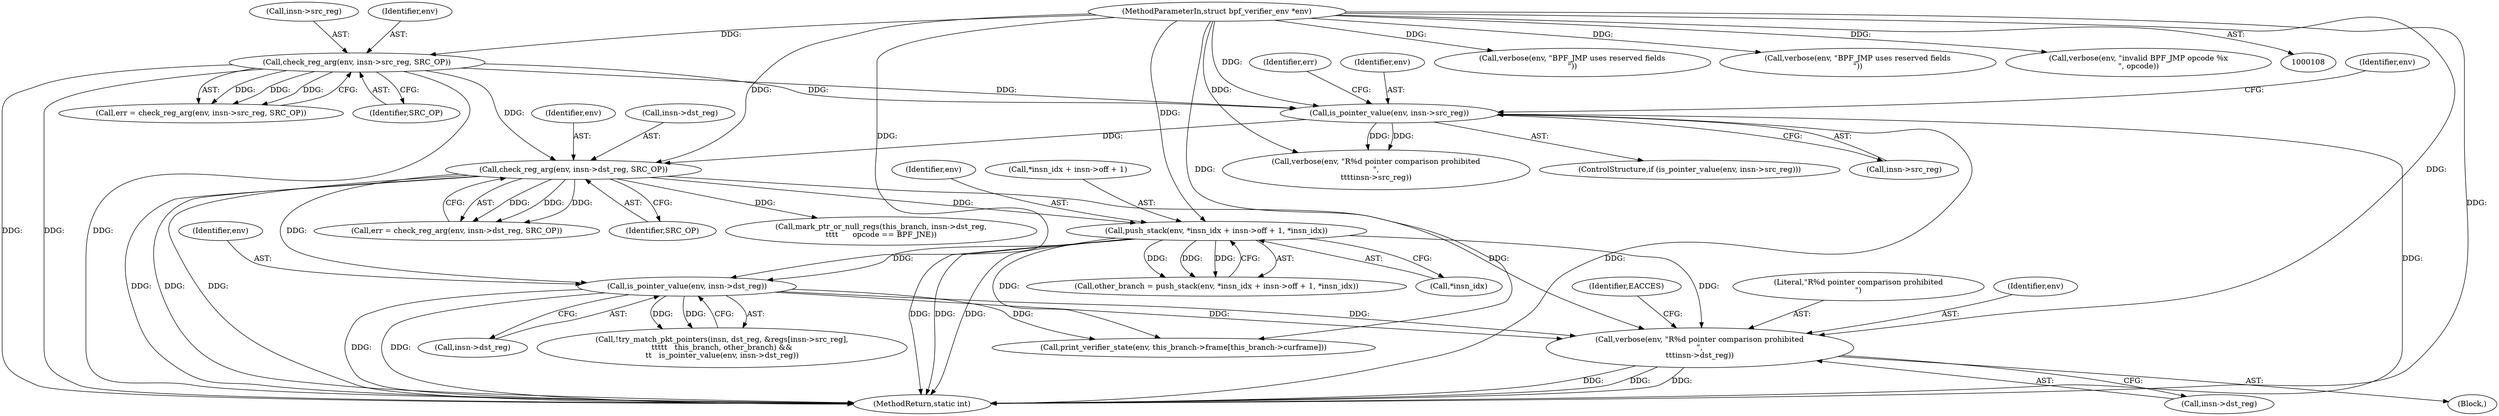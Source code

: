 digraph "1_linux_979d63d50c0c0f7bc537bf821e056cc9fe5abd38_0@pointer" {
"1000503" [label="(Call,verbose(env, \"R%d pointer comparison prohibited\n\",\n\t\t\tinsn->dst_reg))"];
"1000497" [label="(Call,is_pointer_value(env, insn->dst_reg))"];
"1000278" [label="(Call,push_stack(env, *insn_idx + insn->off + 1, *insn_idx))"];
"1000220" [label="(Call,check_reg_arg(env, insn->dst_reg, SRC_OP))"];
"1000188" [label="(Call,is_pointer_value(env, insn->src_reg))"];
"1000177" [label="(Call,check_reg_arg(env, insn->src_reg, SRC_OP))"];
"1000109" [label="(MethodParameterIn,struct bpf_verifier_env *env)"];
"1000506" [label="(Call,insn->dst_reg)"];
"1000179" [label="(Call,insn->src_reg)"];
"1000169" [label="(Call,verbose(env, \"BPF_JMP uses reserved fields\n\"))"];
"1000529" [label="(MethodReturn,static int)"];
"1000276" [label="(Call,other_branch = push_stack(env, *insn_idx + insn->off + 1, *insn_idx))"];
"1000221" [label="(Identifier,env)"];
"1000219" [label="(Identifier,err)"];
"1000189" [label="(Identifier,env)"];
"1000175" [label="(Call,err = check_reg_arg(env, insn->src_reg, SRC_OP))"];
"1000502" [label="(Block,)"];
"1000505" [label="(Literal,\"R%d pointer comparison prohibited\n\")"];
"1000497" [label="(Call,is_pointer_value(env, insn->dst_reg))"];
"1000194" [label="(Call,verbose(env, \"R%d pointer comparison prohibited\n\",\n\t\t\t\tinsn->src_reg))"];
"1000220" [label="(Call,check_reg_arg(env, insn->dst_reg, SRC_OP))"];
"1000190" [label="(Call,insn->src_reg)"];
"1000195" [label="(Identifier,env)"];
"1000504" [label="(Identifier,env)"];
"1000279" [label="(Identifier,env)"];
"1000484" [label="(Call,!try_match_pkt_pointers(insn, dst_reg, &regs[insn->src_reg],\n\t\t\t\t\t   this_branch, other_branch) &&\n\t\t   is_pointer_value(env, insn->dst_reg))"];
"1000188" [label="(Call,is_pointer_value(env, insn->src_reg))"];
"1000187" [label="(ControlStructure,if (is_pointer_value(env, insn->src_reg)))"];
"1000222" [label="(Call,insn->dst_reg)"];
"1000498" [label="(Identifier,env)"];
"1000212" [label="(Call,verbose(env, \"BPF_JMP uses reserved fields\n\"))"];
"1000511" [label="(Identifier,EACCES)"];
"1000109" [label="(MethodParameterIn,struct bpf_verifier_env *env)"];
"1000177" [label="(Call,check_reg_arg(env, insn->src_reg, SRC_OP))"];
"1000278" [label="(Call,push_stack(env, *insn_idx + insn->off + 1, *insn_idx))"];
"1000218" [label="(Call,err = check_reg_arg(env, insn->dst_reg, SRC_OP))"];
"1000225" [label="(Identifier,SRC_OP)"];
"1000147" [label="(Call,verbose(env, \"invalid BPF_JMP opcode %x\n\", opcode))"];
"1000503" [label="(Call,verbose(env, \"R%d pointer comparison prohibited\n\",\n\t\t\tinsn->dst_reg))"];
"1000518" [label="(Call,print_verifier_state(env, this_branch->frame[this_branch->curframe]))"];
"1000499" [label="(Call,insn->dst_reg)"];
"1000178" [label="(Identifier,env)"];
"1000466" [label="(Call,mark_ptr_or_null_regs(this_branch, insn->dst_reg,\n\t\t\t\t      opcode == BPF_JNE))"];
"1000182" [label="(Identifier,SRC_OP)"];
"1000280" [label="(Call,*insn_idx + insn->off + 1)"];
"1000288" [label="(Call,*insn_idx)"];
"1000503" -> "1000502"  [label="AST: "];
"1000503" -> "1000506"  [label="CFG: "];
"1000504" -> "1000503"  [label="AST: "];
"1000505" -> "1000503"  [label="AST: "];
"1000506" -> "1000503"  [label="AST: "];
"1000511" -> "1000503"  [label="CFG: "];
"1000503" -> "1000529"  [label="DDG: "];
"1000503" -> "1000529"  [label="DDG: "];
"1000503" -> "1000529"  [label="DDG: "];
"1000497" -> "1000503"  [label="DDG: "];
"1000497" -> "1000503"  [label="DDG: "];
"1000278" -> "1000503"  [label="DDG: "];
"1000109" -> "1000503"  [label="DDG: "];
"1000220" -> "1000503"  [label="DDG: "];
"1000497" -> "1000484"  [label="AST: "];
"1000497" -> "1000499"  [label="CFG: "];
"1000498" -> "1000497"  [label="AST: "];
"1000499" -> "1000497"  [label="AST: "];
"1000484" -> "1000497"  [label="CFG: "];
"1000497" -> "1000529"  [label="DDG: "];
"1000497" -> "1000529"  [label="DDG: "];
"1000497" -> "1000484"  [label="DDG: "];
"1000497" -> "1000484"  [label="DDG: "];
"1000278" -> "1000497"  [label="DDG: "];
"1000109" -> "1000497"  [label="DDG: "];
"1000220" -> "1000497"  [label="DDG: "];
"1000497" -> "1000518"  [label="DDG: "];
"1000278" -> "1000276"  [label="AST: "];
"1000278" -> "1000288"  [label="CFG: "];
"1000279" -> "1000278"  [label="AST: "];
"1000280" -> "1000278"  [label="AST: "];
"1000288" -> "1000278"  [label="AST: "];
"1000276" -> "1000278"  [label="CFG: "];
"1000278" -> "1000529"  [label="DDG: "];
"1000278" -> "1000529"  [label="DDG: "];
"1000278" -> "1000529"  [label="DDG: "];
"1000278" -> "1000276"  [label="DDG: "];
"1000278" -> "1000276"  [label="DDG: "];
"1000278" -> "1000276"  [label="DDG: "];
"1000220" -> "1000278"  [label="DDG: "];
"1000109" -> "1000278"  [label="DDG: "];
"1000278" -> "1000518"  [label="DDG: "];
"1000220" -> "1000218"  [label="AST: "];
"1000220" -> "1000225"  [label="CFG: "];
"1000221" -> "1000220"  [label="AST: "];
"1000222" -> "1000220"  [label="AST: "];
"1000225" -> "1000220"  [label="AST: "];
"1000218" -> "1000220"  [label="CFG: "];
"1000220" -> "1000529"  [label="DDG: "];
"1000220" -> "1000529"  [label="DDG: "];
"1000220" -> "1000529"  [label="DDG: "];
"1000220" -> "1000218"  [label="DDG: "];
"1000220" -> "1000218"  [label="DDG: "];
"1000220" -> "1000218"  [label="DDG: "];
"1000188" -> "1000220"  [label="DDG: "];
"1000109" -> "1000220"  [label="DDG: "];
"1000177" -> "1000220"  [label="DDG: "];
"1000220" -> "1000466"  [label="DDG: "];
"1000188" -> "1000187"  [label="AST: "];
"1000188" -> "1000190"  [label="CFG: "];
"1000189" -> "1000188"  [label="AST: "];
"1000190" -> "1000188"  [label="AST: "];
"1000195" -> "1000188"  [label="CFG: "];
"1000219" -> "1000188"  [label="CFG: "];
"1000188" -> "1000529"  [label="DDG: "];
"1000188" -> "1000529"  [label="DDG: "];
"1000177" -> "1000188"  [label="DDG: "];
"1000177" -> "1000188"  [label="DDG: "];
"1000109" -> "1000188"  [label="DDG: "];
"1000188" -> "1000194"  [label="DDG: "];
"1000188" -> "1000194"  [label="DDG: "];
"1000177" -> "1000175"  [label="AST: "];
"1000177" -> "1000182"  [label="CFG: "];
"1000178" -> "1000177"  [label="AST: "];
"1000179" -> "1000177"  [label="AST: "];
"1000182" -> "1000177"  [label="AST: "];
"1000175" -> "1000177"  [label="CFG: "];
"1000177" -> "1000529"  [label="DDG: "];
"1000177" -> "1000529"  [label="DDG: "];
"1000177" -> "1000529"  [label="DDG: "];
"1000177" -> "1000175"  [label="DDG: "];
"1000177" -> "1000175"  [label="DDG: "];
"1000177" -> "1000175"  [label="DDG: "];
"1000109" -> "1000177"  [label="DDG: "];
"1000109" -> "1000108"  [label="AST: "];
"1000109" -> "1000529"  [label="DDG: "];
"1000109" -> "1000147"  [label="DDG: "];
"1000109" -> "1000169"  [label="DDG: "];
"1000109" -> "1000194"  [label="DDG: "];
"1000109" -> "1000212"  [label="DDG: "];
"1000109" -> "1000518"  [label="DDG: "];
}
